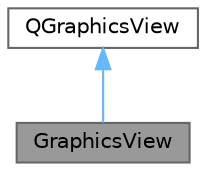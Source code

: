 digraph "GraphicsView"
{
 // LATEX_PDF_SIZE
  bgcolor="transparent";
  edge [fontname=Helvetica,fontsize=10,labelfontname=Helvetica,labelfontsize=10];
  node [fontname=Helvetica,fontsize=10,shape=box,height=0.2,width=0.4];
  Node1 [id="Node000001",label="GraphicsView",height=0.2,width=0.4,color="gray40", fillcolor="grey60", style="filled", fontcolor="black",tooltip="The GraphicsView class provides a graphical representation of the robot and its environment."];
  Node2 -> Node1 [id="edge1_Node000001_Node000002",dir="back",color="steelblue1",style="solid",tooltip=" "];
  Node2 [id="Node000002",label="QGraphicsView",height=0.2,width=0.4,color="gray40", fillcolor="white", style="filled",tooltip=" "];
}
